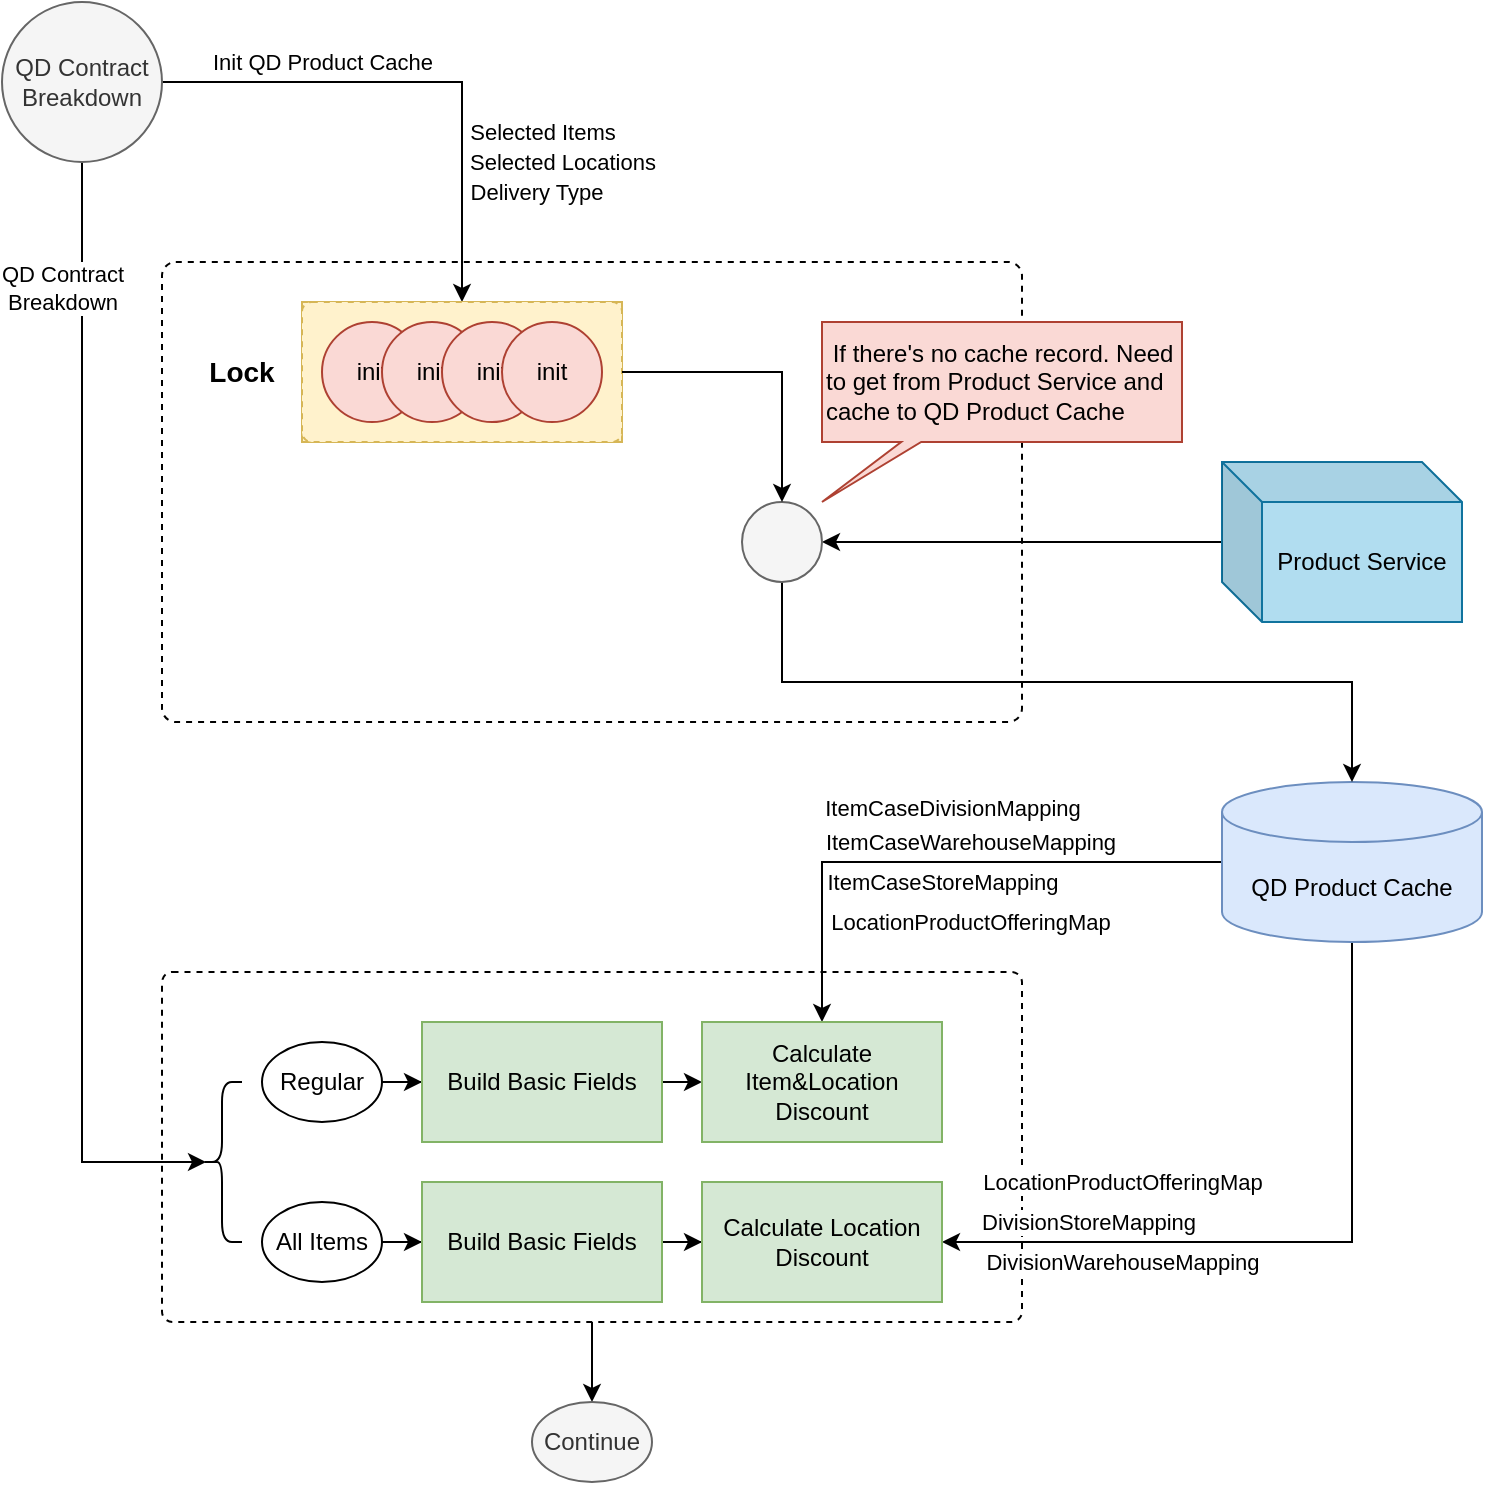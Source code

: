 <mxfile version="14.7.8" type="github">
  <diagram id="ZYZiyidfmb1U_pqYMDHY" name="Page-1">
    <mxGraphModel dx="1422" dy="882" grid="1" gridSize="10" guides="1" tooltips="1" connect="1" arrows="1" fold="1" page="1" pageScale="1" pageWidth="827" pageHeight="1169" math="0" shadow="0">
      <root>
        <mxCell id="0" />
        <mxCell id="1" parent="0" />
        <mxCell id="4RY3G43NKE2XVl__z0Iy-63" value="" style="rounded=1;whiteSpace=wrap;html=1;fillColor=none;dashed=1;arcSize=3;" vertex="1" parent="1">
          <mxGeometry x="110" y="535" width="430" height="175" as="geometry" />
        </mxCell>
        <mxCell id="4RY3G43NKE2XVl__z0Iy-24" value="" style="rounded=1;whiteSpace=wrap;html=1;fillColor=none;dashed=1;arcSize=3;" vertex="1" parent="1">
          <mxGeometry x="110" y="180" width="430" height="230" as="geometry" />
        </mxCell>
        <mxCell id="4RY3G43NKE2XVl__z0Iy-32" style="edgeStyle=orthogonalEdgeStyle;rounded=0;orthogonalLoop=1;jettySize=auto;html=1;entryX=1;entryY=0.5;entryDx=0;entryDy=0;exitX=0;exitY=0.5;exitDx=0;exitDy=0;exitPerimeter=0;" edge="1" parent="1" source="4RY3G43NKE2XVl__z0Iy-2" target="4RY3G43NKE2XVl__z0Iy-34">
          <mxGeometry relative="1" as="geometry">
            <mxPoint x="610" y="120" as="targetPoint" />
          </mxGeometry>
        </mxCell>
        <mxCell id="4RY3G43NKE2XVl__z0Iy-2" value="Product Service" style="shape=cube;whiteSpace=wrap;html=1;boundedLbl=1;backgroundOutline=1;darkOpacity=0.05;darkOpacity2=0.1;fillColor=#b1ddf0;strokeColor=#10739e;" vertex="1" parent="1">
          <mxGeometry x="640" y="280" width="120" height="80" as="geometry" />
        </mxCell>
        <mxCell id="4RY3G43NKE2XVl__z0Iy-12" style="edgeStyle=orthogonalEdgeStyle;rounded=0;orthogonalLoop=1;jettySize=auto;html=1;entryX=0.5;entryY=0;entryDx=0;entryDy=0;" edge="1" parent="1" source="4RY3G43NKE2XVl__z0Iy-10" target="4RY3G43NKE2XVl__z0Iy-15">
          <mxGeometry relative="1" as="geometry">
            <mxPoint x="260" y="260" as="targetPoint" />
          </mxGeometry>
        </mxCell>
        <mxCell id="4RY3G43NKE2XVl__z0Iy-26" value="Init QD Product Cache" style="edgeLabel;html=1;align=center;verticalAlign=middle;resizable=0;points=[];" vertex="1" connectable="0" parent="4RY3G43NKE2XVl__z0Iy-12">
          <mxGeometry x="-0.257" relative="1" as="geometry">
            <mxPoint x="-17" y="-10" as="offset" />
          </mxGeometry>
        </mxCell>
        <mxCell id="4RY3G43NKE2XVl__z0Iy-35" value="Selected Items" style="edgeLabel;html=1;align=center;verticalAlign=middle;resizable=0;points=[];" vertex="1" connectable="0" parent="4RY3G43NKE2XVl__z0Iy-12">
          <mxGeometry x="0.354" y="4" relative="1" as="geometry">
            <mxPoint x="36" y="-1" as="offset" />
          </mxGeometry>
        </mxCell>
        <mxCell id="4RY3G43NKE2XVl__z0Iy-36" value="Selected Locations" style="edgeLabel;html=1;align=center;verticalAlign=middle;resizable=0;points=[];" vertex="1" connectable="0" parent="4RY3G43NKE2XVl__z0Iy-12">
          <mxGeometry x="0.677" y="2" relative="1" as="geometry">
            <mxPoint x="48" y="-28" as="offset" />
          </mxGeometry>
        </mxCell>
        <mxCell id="4RY3G43NKE2XVl__z0Iy-37" value="Delivery Type" style="edgeLabel;html=1;align=center;verticalAlign=middle;resizable=0;points=[];" vertex="1" connectable="0" parent="4RY3G43NKE2XVl__z0Iy-12">
          <mxGeometry x="0.661" y="-1" relative="1" as="geometry">
            <mxPoint x="38" y="-11" as="offset" />
          </mxGeometry>
        </mxCell>
        <mxCell id="4RY3G43NKE2XVl__z0Iy-42" style="edgeStyle=orthogonalEdgeStyle;rounded=0;orthogonalLoop=1;jettySize=auto;html=1;exitX=0.5;exitY=1;exitDx=0;exitDy=0;entryX=0.1;entryY=0.5;entryDx=0;entryDy=0;entryPerimeter=0;" edge="1" parent="1" source="4RY3G43NKE2XVl__z0Iy-10" target="4RY3G43NKE2XVl__z0Iy-45">
          <mxGeometry relative="1" as="geometry">
            <mxPoint x="120" y="640" as="targetPoint" />
            <Array as="points">
              <mxPoint x="70" y="630" />
            </Array>
          </mxGeometry>
        </mxCell>
        <mxCell id="4RY3G43NKE2XVl__z0Iy-43" value="QD Contract&lt;br&gt;Breakdown" style="edgeLabel;html=1;align=center;verticalAlign=middle;resizable=0;points=[];" vertex="1" connectable="0" parent="4RY3G43NKE2XVl__z0Iy-42">
          <mxGeometry x="-0.73" y="-1" relative="1" as="geometry">
            <mxPoint x="-9" y="-13" as="offset" />
          </mxGeometry>
        </mxCell>
        <mxCell id="4RY3G43NKE2XVl__z0Iy-10" value="QD Contract Breakdown" style="ellipse;whiteSpace=wrap;html=1;aspect=fixed;fillColor=#f5f5f5;strokeColor=#666666;fontColor=#333333;" vertex="1" parent="1">
          <mxGeometry x="30" y="50" width="80" height="80" as="geometry" />
        </mxCell>
        <mxCell id="4RY3G43NKE2XVl__z0Iy-56" style="edgeStyle=orthogonalEdgeStyle;rounded=0;orthogonalLoop=1;jettySize=auto;html=1;entryX=1;entryY=0.5;entryDx=0;entryDy=0;exitX=0.5;exitY=1;exitDx=0;exitDy=0;exitPerimeter=0;" edge="1" parent="1" source="4RY3G43NKE2XVl__z0Iy-21" target="4RY3G43NKE2XVl__z0Iy-51">
          <mxGeometry relative="1" as="geometry" />
        </mxCell>
        <mxCell id="4RY3G43NKE2XVl__z0Iy-58" value="DivisionStoreMapping" style="edgeLabel;html=1;align=center;verticalAlign=middle;resizable=0;points=[];" vertex="1" connectable="0" parent="4RY3G43NKE2XVl__z0Iy-56">
          <mxGeometry x="0.651" y="1" relative="1" as="geometry">
            <mxPoint x="11" y="-11" as="offset" />
          </mxGeometry>
        </mxCell>
        <mxCell id="4RY3G43NKE2XVl__z0Iy-57" style="edgeStyle=orthogonalEdgeStyle;rounded=0;orthogonalLoop=1;jettySize=auto;html=1;entryX=0.5;entryY=0;entryDx=0;entryDy=0;" edge="1" parent="1" source="4RY3G43NKE2XVl__z0Iy-21" target="4RY3G43NKE2XVl__z0Iy-50">
          <mxGeometry relative="1" as="geometry" />
        </mxCell>
        <mxCell id="4RY3G43NKE2XVl__z0Iy-60" value="ItemCaseDivisionMapping" style="edgeLabel;html=1;align=center;verticalAlign=middle;resizable=0;points=[];" vertex="1" connectable="0" parent="4RY3G43NKE2XVl__z0Iy-57">
          <mxGeometry x="0.257" y="-2" relative="1" as="geometry">
            <mxPoint x="41" y="-25" as="offset" />
          </mxGeometry>
        </mxCell>
        <mxCell id="4RY3G43NKE2XVl__z0Iy-21" value="QD Product Cache" style="shape=cylinder3;whiteSpace=wrap;html=1;boundedLbl=1;backgroundOutline=1;size=15;fillColor=#dae8fc;strokeColor=#6c8ebf;" vertex="1" parent="1">
          <mxGeometry x="640" y="440" width="130" height="80" as="geometry" />
        </mxCell>
        <mxCell id="4RY3G43NKE2XVl__z0Iy-29" value="" style="group" vertex="1" connectable="0" parent="1">
          <mxGeometry x="130" y="200" width="210" height="70" as="geometry" />
        </mxCell>
        <mxCell id="4RY3G43NKE2XVl__z0Iy-22" value="" style="group;strokeColor=#d6b656;fillColor=#fff2cc;" vertex="1" connectable="0" parent="4RY3G43NKE2XVl__z0Iy-29">
          <mxGeometry x="50" width="160" height="70" as="geometry" />
        </mxCell>
        <mxCell id="4RY3G43NKE2XVl__z0Iy-15" value="&lt;blockquote style=&quot;margin: 0 0 0 40px ; border: none ; padding: 0px&quot;&gt;&lt;br&gt;&lt;/blockquote&gt;" style="rounded=1;whiteSpace=wrap;html=1;dashed=1;fillColor=#fff2cc;strokeColor=#d6b656;align=left;arcSize=7;" vertex="1" parent="4RY3G43NKE2XVl__z0Iy-22">
          <mxGeometry width="160" height="70" as="geometry" />
        </mxCell>
        <mxCell id="4RY3G43NKE2XVl__z0Iy-9" value="" style="group" vertex="1" connectable="0" parent="4RY3G43NKE2XVl__z0Iy-22">
          <mxGeometry x="10" y="10" width="140" height="50" as="geometry" />
        </mxCell>
        <mxCell id="4RY3G43NKE2XVl__z0Iy-3" value="init" style="ellipse;whiteSpace=wrap;html=1;aspect=fixed;fillColor=#fad9d5;strokeColor=#ae4132;" vertex="1" parent="4RY3G43NKE2XVl__z0Iy-9">
          <mxGeometry width="50" height="50" as="geometry" />
        </mxCell>
        <mxCell id="4RY3G43NKE2XVl__z0Iy-4" value="init" style="ellipse;whiteSpace=wrap;html=1;aspect=fixed;fillColor=#fad9d5;strokeColor=#ae4132;" vertex="1" parent="4RY3G43NKE2XVl__z0Iy-9">
          <mxGeometry x="30" width="50" height="50" as="geometry" />
        </mxCell>
        <mxCell id="4RY3G43NKE2XVl__z0Iy-5" value="init" style="ellipse;whiteSpace=wrap;html=1;aspect=fixed;fillColor=#fad9d5;strokeColor=#ae4132;" vertex="1" parent="4RY3G43NKE2XVl__z0Iy-9">
          <mxGeometry x="60" width="50" height="50" as="geometry" />
        </mxCell>
        <mxCell id="4RY3G43NKE2XVl__z0Iy-6" value="init" style="ellipse;whiteSpace=wrap;html=1;aspect=fixed;fillColor=#fad9d5;strokeColor=#ae4132;" vertex="1" parent="4RY3G43NKE2XVl__z0Iy-9">
          <mxGeometry x="90" width="50" height="50" as="geometry" />
        </mxCell>
        <mxCell id="4RY3G43NKE2XVl__z0Iy-27" value="&lt;b&gt;&lt;font style=&quot;font-size: 14px&quot;&gt;Lock&lt;/font&gt;&lt;/b&gt;" style="text;html=1;strokeColor=none;fillColor=none;align=center;verticalAlign=middle;whiteSpace=wrap;rounded=0;dashed=1;" vertex="1" parent="4RY3G43NKE2XVl__z0Iy-29">
          <mxGeometry y="25" width="40" height="20" as="geometry" />
        </mxCell>
        <mxCell id="4RY3G43NKE2XVl__z0Iy-39" style="edgeStyle=orthogonalEdgeStyle;rounded=0;orthogonalLoop=1;jettySize=auto;html=1;entryX=0.5;entryY=0;entryDx=0;entryDy=0;entryPerimeter=0;exitX=0.5;exitY=1;exitDx=0;exitDy=0;" edge="1" parent="1" source="4RY3G43NKE2XVl__z0Iy-34" target="4RY3G43NKE2XVl__z0Iy-21">
          <mxGeometry relative="1" as="geometry" />
        </mxCell>
        <mxCell id="4RY3G43NKE2XVl__z0Iy-34" value="" style="ellipse;whiteSpace=wrap;html=1;aspect=fixed;strokeColor=#666666;fillColor=#f5f5f5;fontColor=#333333;" vertex="1" parent="1">
          <mxGeometry x="400" y="300" width="40" height="40" as="geometry" />
        </mxCell>
        <mxCell id="4RY3G43NKE2XVl__z0Iy-38" style="edgeStyle=orthogonalEdgeStyle;rounded=0;orthogonalLoop=1;jettySize=auto;html=1;entryX=0.5;entryY=0;entryDx=0;entryDy=0;" edge="1" parent="1" source="4RY3G43NKE2XVl__z0Iy-15" target="4RY3G43NKE2XVl__z0Iy-34">
          <mxGeometry relative="1" as="geometry" />
        </mxCell>
        <mxCell id="4RY3G43NKE2XVl__z0Iy-40" value="&lt;div&gt;&lt;span&gt;&amp;nbsp;If there&#39;s no cache record. Need to get from Product Service and cache to QD Product Cache&lt;/span&gt;&lt;/div&gt;" style="shape=callout;whiteSpace=wrap;html=1;perimeter=calloutPerimeter;size=30;position=0.22;position2=0;base=10;align=left;fillColor=#fad9d5;strokeColor=#ae4132;" vertex="1" parent="1">
          <mxGeometry x="440" y="210" width="180" height="90" as="geometry" />
        </mxCell>
        <mxCell id="4RY3G43NKE2XVl__z0Iy-45" value="" style="shape=curlyBracket;whiteSpace=wrap;html=1;rounded=1;strokeColor=#000000;" vertex="1" parent="1">
          <mxGeometry x="130" y="590" width="20" height="80" as="geometry" />
        </mxCell>
        <mxCell id="4RY3G43NKE2XVl__z0Iy-52" style="edgeStyle=orthogonalEdgeStyle;rounded=0;orthogonalLoop=1;jettySize=auto;html=1;entryX=0;entryY=0.5;entryDx=0;entryDy=0;" edge="1" parent="1" source="4RY3G43NKE2XVl__z0Iy-46" target="4RY3G43NKE2XVl__z0Iy-48">
          <mxGeometry relative="1" as="geometry" />
        </mxCell>
        <mxCell id="4RY3G43NKE2XVl__z0Iy-46" value="Regular" style="ellipse;whiteSpace=wrap;html=1;strokeColor=#000000;" vertex="1" parent="1">
          <mxGeometry x="160" y="570" width="60" height="40" as="geometry" />
        </mxCell>
        <mxCell id="4RY3G43NKE2XVl__z0Iy-54" style="edgeStyle=orthogonalEdgeStyle;rounded=0;orthogonalLoop=1;jettySize=auto;html=1;entryX=0;entryY=0.5;entryDx=0;entryDy=0;" edge="1" parent="1" source="4RY3G43NKE2XVl__z0Iy-47" target="4RY3G43NKE2XVl__z0Iy-49">
          <mxGeometry relative="1" as="geometry" />
        </mxCell>
        <mxCell id="4RY3G43NKE2XVl__z0Iy-47" value="All Items" style="ellipse;whiteSpace=wrap;html=1;strokeColor=#000000;" vertex="1" parent="1">
          <mxGeometry x="160" y="650" width="60" height="40" as="geometry" />
        </mxCell>
        <mxCell id="4RY3G43NKE2XVl__z0Iy-53" style="edgeStyle=orthogonalEdgeStyle;rounded=0;orthogonalLoop=1;jettySize=auto;html=1;exitX=1;exitY=0.5;exitDx=0;exitDy=0;entryX=0;entryY=0.5;entryDx=0;entryDy=0;" edge="1" parent="1" source="4RY3G43NKE2XVl__z0Iy-48" target="4RY3G43NKE2XVl__z0Iy-50">
          <mxGeometry relative="1" as="geometry" />
        </mxCell>
        <mxCell id="4RY3G43NKE2XVl__z0Iy-48" value="Build Basic Fields" style="rounded=0;whiteSpace=wrap;html=1;strokeColor=#82b366;fillColor=#d5e8d4;" vertex="1" parent="1">
          <mxGeometry x="240" y="560" width="120" height="60" as="geometry" />
        </mxCell>
        <mxCell id="4RY3G43NKE2XVl__z0Iy-55" style="edgeStyle=orthogonalEdgeStyle;rounded=0;orthogonalLoop=1;jettySize=auto;html=1;entryX=0;entryY=0.5;entryDx=0;entryDy=0;" edge="1" parent="1" source="4RY3G43NKE2XVl__z0Iy-49" target="4RY3G43NKE2XVl__z0Iy-51">
          <mxGeometry relative="1" as="geometry" />
        </mxCell>
        <mxCell id="4RY3G43NKE2XVl__z0Iy-49" value="Build Basic Fields" style="rounded=0;whiteSpace=wrap;html=1;strokeColor=#82b366;fillColor=#d5e8d4;" vertex="1" parent="1">
          <mxGeometry x="240" y="640" width="120" height="60" as="geometry" />
        </mxCell>
        <mxCell id="4RY3G43NKE2XVl__z0Iy-50" value="Calculate Item&amp;amp;Location Discount" style="rounded=0;whiteSpace=wrap;html=1;strokeColor=#82b366;fillColor=#d5e8d4;" vertex="1" parent="1">
          <mxGeometry x="380" y="560" width="120" height="60" as="geometry" />
        </mxCell>
        <mxCell id="4RY3G43NKE2XVl__z0Iy-51" value="Calculate Location Discount" style="rounded=0;whiteSpace=wrap;html=1;strokeColor=#82b366;fillColor=#d5e8d4;" vertex="1" parent="1">
          <mxGeometry x="380" y="640" width="120" height="60" as="geometry" />
        </mxCell>
        <mxCell id="4RY3G43NKE2XVl__z0Iy-59" value="DivisionWarehouseMapping" style="edgeLabel;html=1;align=center;verticalAlign=middle;resizable=0;points=[];" vertex="1" connectable="0" parent="1">
          <mxGeometry x="590" y="680" as="geometry" />
        </mxCell>
        <mxCell id="4RY3G43NKE2XVl__z0Iy-61" value="ItemCaseWarehouseMapping" style="edgeLabel;html=1;align=center;verticalAlign=middle;resizable=0;points=[];" vertex="1" connectable="0" parent="1">
          <mxGeometry x="514" y="470" as="geometry" />
        </mxCell>
        <mxCell id="4RY3G43NKE2XVl__z0Iy-62" value="ItemCaseStoreMapping" style="edgeLabel;html=1;align=center;verticalAlign=middle;resizable=0;points=[];" vertex="1" connectable="0" parent="1">
          <mxGeometry x="500" y="490" as="geometry" />
        </mxCell>
        <mxCell id="4RY3G43NKE2XVl__z0Iy-65" style="edgeStyle=orthogonalEdgeStyle;rounded=0;orthogonalLoop=1;jettySize=auto;html=1;entryX=0.5;entryY=0;entryDx=0;entryDy=0;" edge="1" parent="1" source="4RY3G43NKE2XVl__z0Iy-63" target="4RY3G43NKE2XVl__z0Iy-64">
          <mxGeometry relative="1" as="geometry" />
        </mxCell>
        <mxCell id="4RY3G43NKE2XVl__z0Iy-64" value="Continue" style="ellipse;whiteSpace=wrap;html=1;strokeColor=#666666;fillColor=#f5f5f5;fontColor=#333333;" vertex="1" parent="1">
          <mxGeometry x="295" y="750" width="60" height="40" as="geometry" />
        </mxCell>
        <mxCell id="4RY3G43NKE2XVl__z0Iy-66" value="LocationProductOfferingMap" style="edgeLabel;html=1;align=center;verticalAlign=middle;resizable=0;points=[];" vertex="1" connectable="0" parent="1">
          <mxGeometry x="590" y="640" as="geometry" />
        </mxCell>
        <mxCell id="4RY3G43NKE2XVl__z0Iy-67" value="LocationProductOfferingMap" style="edgeLabel;html=1;align=center;verticalAlign=middle;resizable=0;points=[];" vertex="1" connectable="0" parent="1">
          <mxGeometry x="514" y="510" as="geometry" />
        </mxCell>
      </root>
    </mxGraphModel>
  </diagram>
</mxfile>
